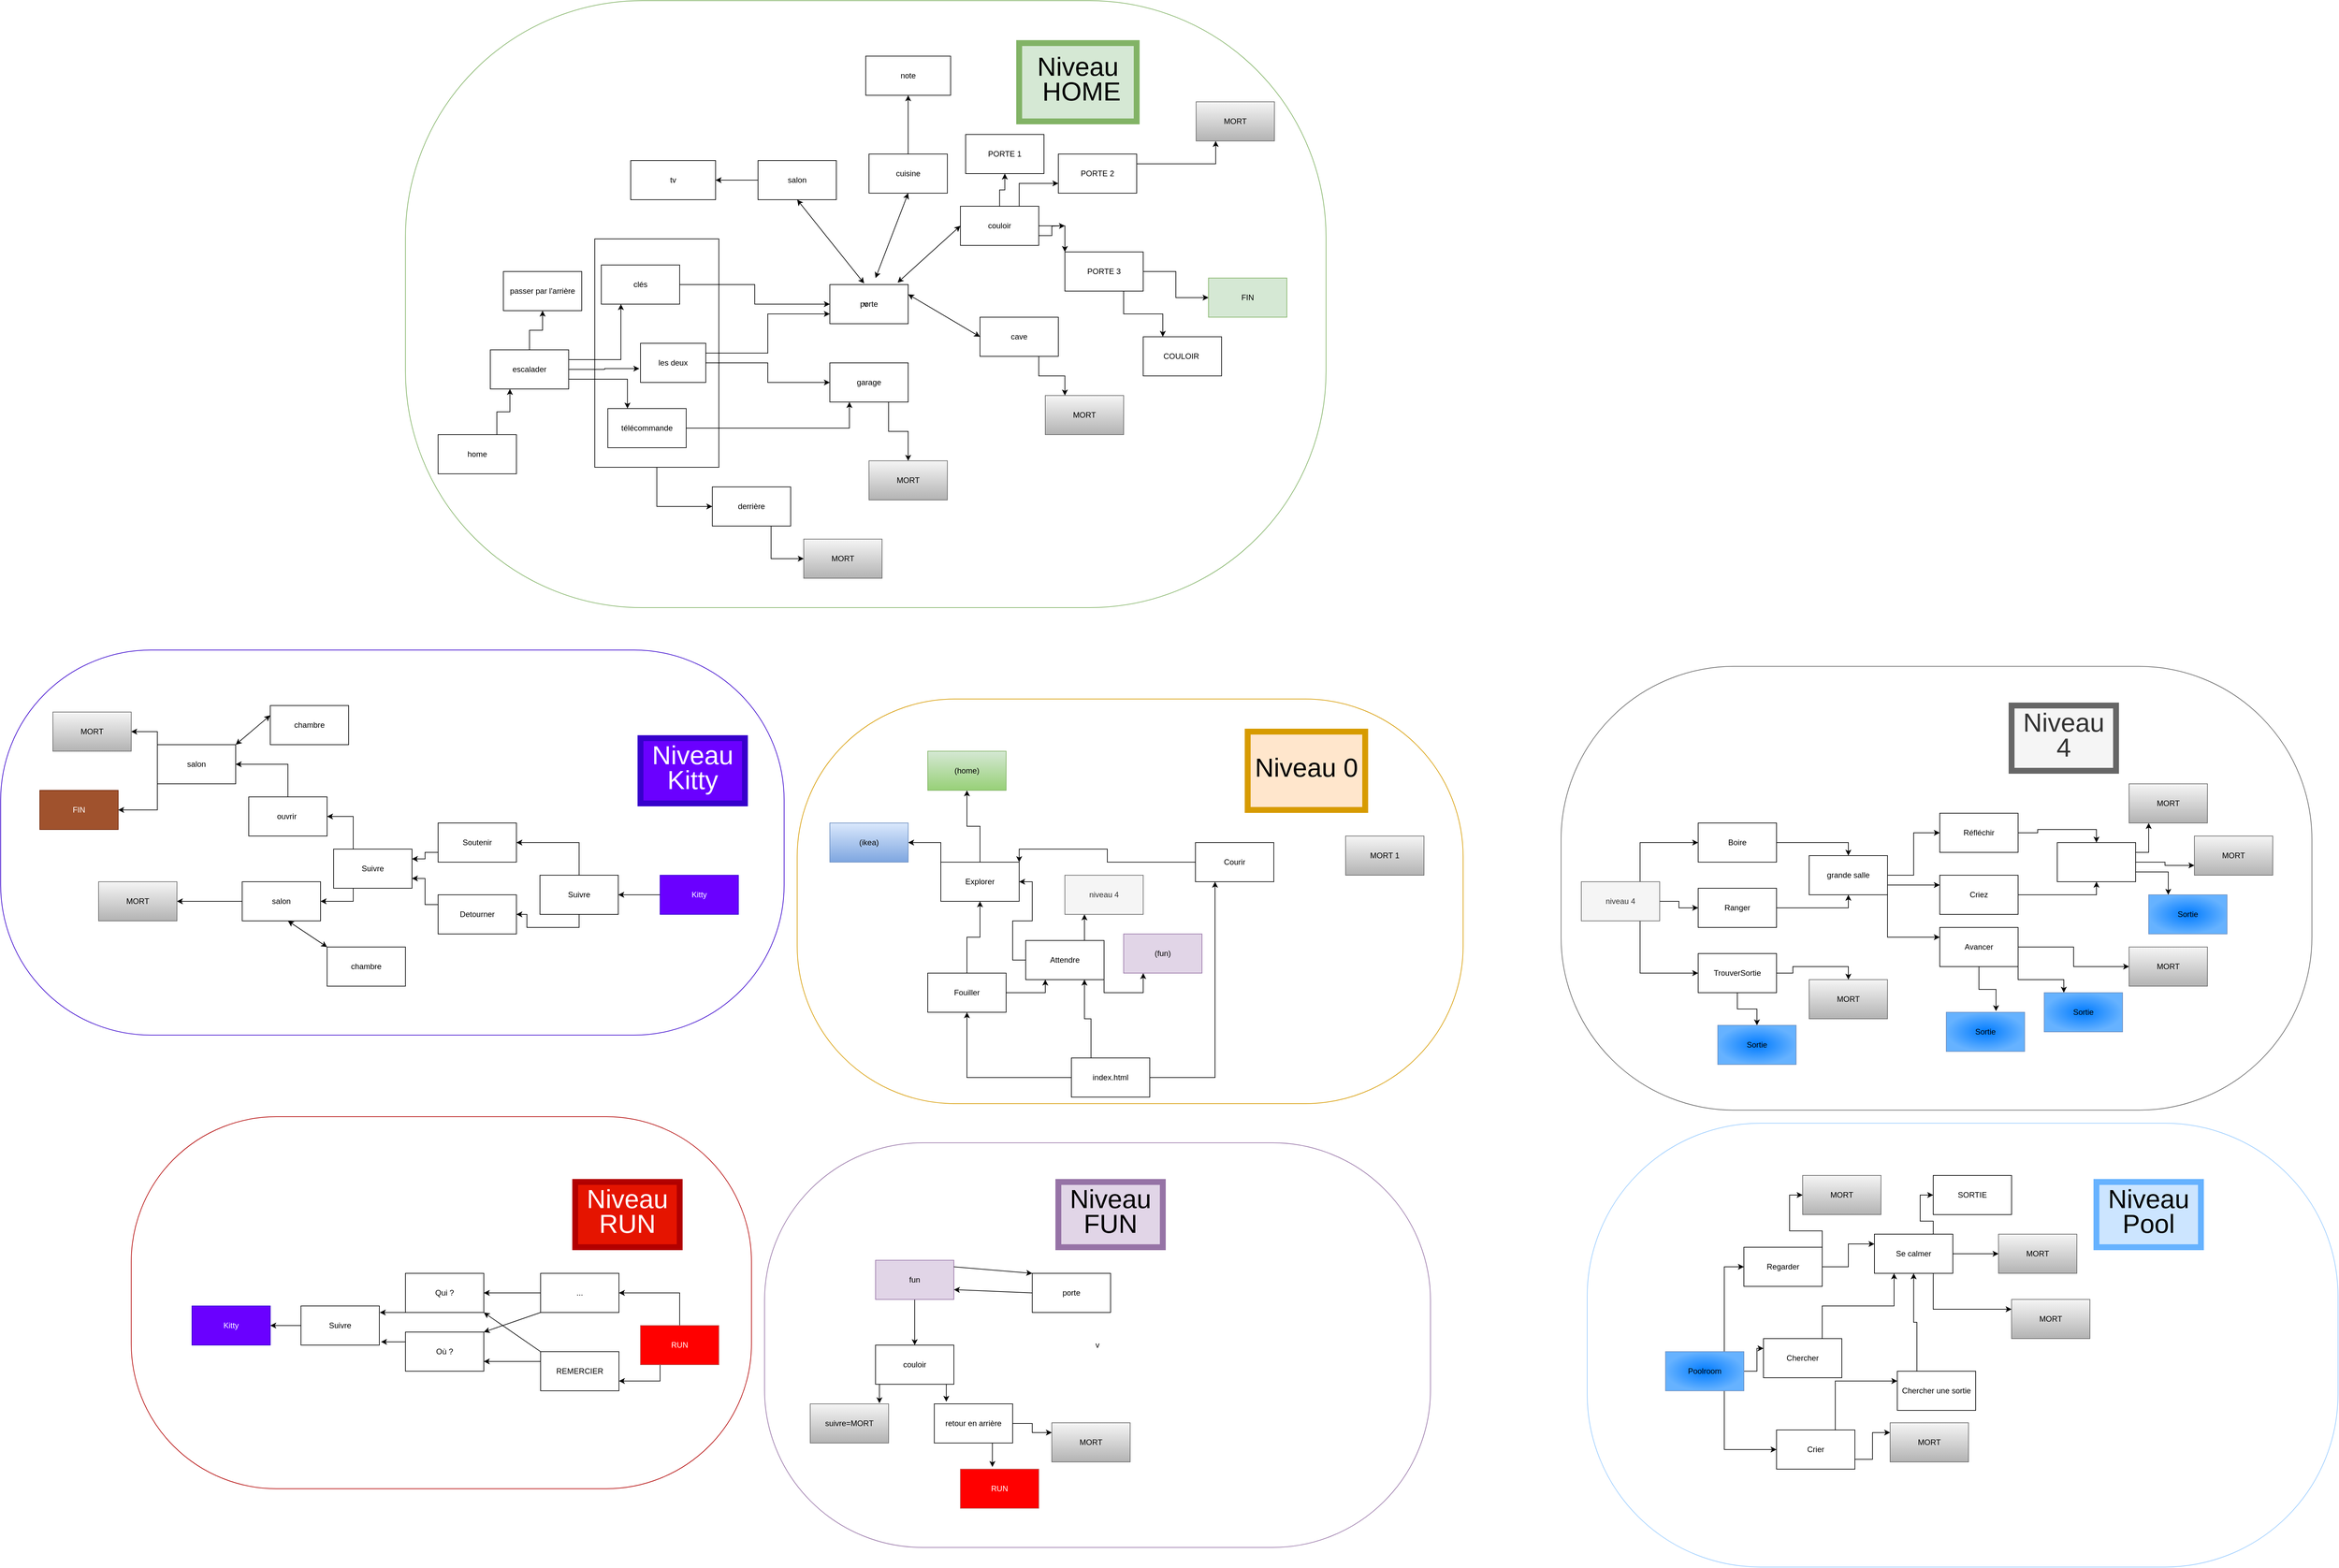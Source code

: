 <mxfile version="24.0.2" type="device">
  <diagram name="Page-1" id="wDsUAt-3eCRUhv08e1yK">
    <mxGraphModel dx="5239" dy="3014" grid="1" gridSize="10" guides="1" tooltips="1" connect="1" arrows="1" fold="1" page="1" pageScale="1" pageWidth="827" pageHeight="1169" math="0" shadow="0">
      <root>
        <mxCell id="0" />
        <mxCell id="1" parent="0" />
        <mxCell id="fhvjaHQJT-w74q8AiSvq-8" style="edgeStyle=orthogonalEdgeStyle;rounded=0;orthogonalLoop=1;jettySize=auto;html=1;exitX=0;exitY=0.5;exitDx=0;exitDy=0;entryX=0.5;entryY=1;entryDx=0;entryDy=0;" parent="1" source="fhvjaHQJT-w74q8AiSvq-1" target="fhvjaHQJT-w74q8AiSvq-2" edge="1">
          <mxGeometry relative="1" as="geometry" />
        </mxCell>
        <mxCell id="fhvjaHQJT-w74q8AiSvq-13" style="edgeStyle=orthogonalEdgeStyle;rounded=0;orthogonalLoop=1;jettySize=auto;html=1;exitX=1;exitY=0.5;exitDx=0;exitDy=0;entryX=0.25;entryY=1;entryDx=0;entryDy=0;" parent="1" source="fhvjaHQJT-w74q8AiSvq-1" target="fhvjaHQJT-w74q8AiSvq-5" edge="1">
          <mxGeometry relative="1" as="geometry" />
        </mxCell>
        <mxCell id="fhvjaHQJT-w74q8AiSvq-21" style="edgeStyle=orthogonalEdgeStyle;rounded=0;orthogonalLoop=1;jettySize=auto;html=1;exitX=0.25;exitY=0;exitDx=0;exitDy=0;entryX=0.75;entryY=1;entryDx=0;entryDy=0;" parent="1" source="fhvjaHQJT-w74q8AiSvq-1" target="fhvjaHQJT-w74q8AiSvq-3" edge="1">
          <mxGeometry relative="1" as="geometry" />
        </mxCell>
        <mxCell id="fhvjaHQJT-w74q8AiSvq-1" value="index.html" style="rounded=0;whiteSpace=wrap;html=1;" parent="1" vertex="1">
          <mxGeometry x="400" y="550" width="120" height="60" as="geometry" />
        </mxCell>
        <mxCell id="fhvjaHQJT-w74q8AiSvq-11" style="edgeStyle=orthogonalEdgeStyle;rounded=0;orthogonalLoop=1;jettySize=auto;html=1;exitX=0.5;exitY=0;exitDx=0;exitDy=0;entryX=0.5;entryY=1;entryDx=0;entryDy=0;" parent="1" source="fhvjaHQJT-w74q8AiSvq-2" target="fhvjaHQJT-w74q8AiSvq-10" edge="1">
          <mxGeometry relative="1" as="geometry" />
        </mxCell>
        <mxCell id="fhvjaHQJT-w74q8AiSvq-19" style="edgeStyle=orthogonalEdgeStyle;rounded=0;orthogonalLoop=1;jettySize=auto;html=1;exitX=1;exitY=0.5;exitDx=0;exitDy=0;entryX=0.25;entryY=1;entryDx=0;entryDy=0;" parent="1" source="fhvjaHQJT-w74q8AiSvq-2" target="fhvjaHQJT-w74q8AiSvq-3" edge="1">
          <mxGeometry relative="1" as="geometry" />
        </mxCell>
        <mxCell id="fhvjaHQJT-w74q8AiSvq-2" value="Fouiller" style="rounded=0;whiteSpace=wrap;html=1;" parent="1" vertex="1">
          <mxGeometry x="180" y="420" width="120" height="60" as="geometry" />
        </mxCell>
        <mxCell id="fhvjaHQJT-w74q8AiSvq-12" style="edgeStyle=orthogonalEdgeStyle;rounded=0;orthogonalLoop=1;jettySize=auto;html=1;exitX=0;exitY=0.5;exitDx=0;exitDy=0;entryX=1;entryY=0.5;entryDx=0;entryDy=0;" parent="1" source="fhvjaHQJT-w74q8AiSvq-3" target="fhvjaHQJT-w74q8AiSvq-10" edge="1">
          <mxGeometry relative="1" as="geometry" />
        </mxCell>
        <mxCell id="fhvjaHQJT-w74q8AiSvq-26" style="edgeStyle=orthogonalEdgeStyle;rounded=0;orthogonalLoop=1;jettySize=auto;html=1;exitX=1;exitY=1;exitDx=0;exitDy=0;entryX=0.25;entryY=1;entryDx=0;entryDy=0;" parent="1" source="fhvjaHQJT-w74q8AiSvq-3" target="fhvjaHQJT-w74q8AiSvq-22" edge="1">
          <mxGeometry relative="1" as="geometry" />
        </mxCell>
        <mxCell id="fhvjaHQJT-w74q8AiSvq-27" style="edgeStyle=orthogonalEdgeStyle;rounded=0;orthogonalLoop=1;jettySize=auto;html=1;exitX=0.75;exitY=0;exitDx=0;exitDy=0;entryX=0.25;entryY=1;entryDx=0;entryDy=0;" parent="1" source="fhvjaHQJT-w74q8AiSvq-3" target="fhvjaHQJT-w74q8AiSvq-14" edge="1">
          <mxGeometry relative="1" as="geometry" />
        </mxCell>
        <mxCell id="fhvjaHQJT-w74q8AiSvq-3" value="Attendre" style="rounded=0;whiteSpace=wrap;html=1;" parent="1" vertex="1">
          <mxGeometry x="330" y="370" width="120" height="60" as="geometry" />
        </mxCell>
        <mxCell id="fhvjaHQJT-w74q8AiSvq-20" style="edgeStyle=orthogonalEdgeStyle;rounded=0;orthogonalLoop=1;jettySize=auto;html=1;exitX=0;exitY=0.5;exitDx=0;exitDy=0;entryX=1;entryY=0;entryDx=0;entryDy=0;" parent="1" source="fhvjaHQJT-w74q8AiSvq-5" target="fhvjaHQJT-w74q8AiSvq-10" edge="1">
          <mxGeometry relative="1" as="geometry" />
        </mxCell>
        <mxCell id="fhvjaHQJT-w74q8AiSvq-5" value="Courir" style="rounded=0;whiteSpace=wrap;html=1;" parent="1" vertex="1">
          <mxGeometry x="590" y="220" width="120" height="60" as="geometry" />
        </mxCell>
        <mxCell id="fhvjaHQJT-w74q8AiSvq-6" value="MORT 1" style="rounded=0;whiteSpace=wrap;html=1;fillColor=#f5f5f5;gradientColor=#b3b3b3;strokeColor=#666666;" parent="1" vertex="1">
          <mxGeometry x="820" y="210" width="120" height="60" as="geometry" />
        </mxCell>
        <mxCell id="fhvjaHQJT-w74q8AiSvq-33" style="edgeStyle=orthogonalEdgeStyle;rounded=0;orthogonalLoop=1;jettySize=auto;html=1;exitX=0;exitY=0;exitDx=0;exitDy=0;entryX=1;entryY=0.5;entryDx=0;entryDy=0;" parent="1" source="fhvjaHQJT-w74q8AiSvq-10" target="fhvjaHQJT-w74q8AiSvq-28" edge="1">
          <mxGeometry relative="1" as="geometry" />
        </mxCell>
        <mxCell id="fhvjaHQJT-w74q8AiSvq-34" style="edgeStyle=orthogonalEdgeStyle;rounded=0;orthogonalLoop=1;jettySize=auto;html=1;exitX=0.5;exitY=0;exitDx=0;exitDy=0;entryX=0.5;entryY=1;entryDx=0;entryDy=0;" parent="1" source="fhvjaHQJT-w74q8AiSvq-10" target="fhvjaHQJT-w74q8AiSvq-29" edge="1">
          <mxGeometry relative="1" as="geometry" />
        </mxCell>
        <mxCell id="fhvjaHQJT-w74q8AiSvq-10" value="Explorer" style="rounded=0;whiteSpace=wrap;html=1;" parent="1" vertex="1">
          <mxGeometry x="200" y="250" width="120" height="60" as="geometry" />
        </mxCell>
        <mxCell id="fhvjaHQJT-w74q8AiSvq-14" value="niveau 4" style="rounded=0;whiteSpace=wrap;html=1;fillColor=#f5f5f5;strokeColor=#666666;fontColor=#333333;" parent="1" vertex="1">
          <mxGeometry x="390" y="270" width="120" height="60" as="geometry" />
        </mxCell>
        <mxCell id="fhvjaHQJT-w74q8AiSvq-22" value="(fun)" style="rounded=0;whiteSpace=wrap;html=1;fillColor=#e1d5e7;strokeColor=#9673a6;" parent="1" vertex="1">
          <mxGeometry x="480" y="360" width="120" height="60" as="geometry" />
        </mxCell>
        <mxCell id="fhvjaHQJT-w74q8AiSvq-28" value="(ikea)" style="rounded=0;whiteSpace=wrap;html=1;fillColor=#dae8fc;gradientColor=#7ea6e0;strokeColor=#6c8ebf;" parent="1" vertex="1">
          <mxGeometry x="30" y="190" width="120" height="60" as="geometry" />
        </mxCell>
        <mxCell id="fhvjaHQJT-w74q8AiSvq-29" value="(home)" style="rounded=0;whiteSpace=wrap;html=1;fillColor=#d5e8d4;gradientColor=#97d077;strokeColor=#82b366;" parent="1" vertex="1">
          <mxGeometry x="180" y="80" width="120" height="60" as="geometry" />
        </mxCell>
        <mxCell id="fhvjaHQJT-w74q8AiSvq-30" value="&lt;p style=&quot;line-height: 130%;&quot;&gt;&lt;font style=&quot;font-size: 40px;&quot;&gt;Niveau 0&lt;/font&gt;&lt;/p&gt;" style="text;html=1;align=center;verticalAlign=middle;whiteSpace=wrap;rounded=0;strokeWidth=9;fillColor=#ffe6cc;strokeColor=#d79b00;" parent="1" vertex="1">
          <mxGeometry x="670" y="50" width="180" height="120" as="geometry" />
        </mxCell>
        <mxCell id="fhvjaHQJT-w74q8AiSvq-55" style="edgeStyle=orthogonalEdgeStyle;rounded=0;orthogonalLoop=1;jettySize=auto;html=1;exitX=0.75;exitY=0;exitDx=0;exitDy=0;entryX=0.25;entryY=1;entryDx=0;entryDy=0;" parent="1" source="fhvjaHQJT-w74q8AiSvq-35" target="fhvjaHQJT-w74q8AiSvq-37" edge="1">
          <mxGeometry relative="1" as="geometry" />
        </mxCell>
        <mxCell id="fhvjaHQJT-w74q8AiSvq-35" value="home" style="rounded=0;whiteSpace=wrap;html=1;" parent="1" vertex="1">
          <mxGeometry x="-570" y="-405" width="120" height="60" as="geometry" />
        </mxCell>
        <mxCell id="fhvjaHQJT-w74q8AiSvq-50" style="edgeStyle=orthogonalEdgeStyle;rounded=0;orthogonalLoop=1;jettySize=auto;html=1;exitX=1;exitY=0.25;exitDx=0;exitDy=0;entryX=0.25;entryY=1;entryDx=0;entryDy=0;" parent="1" source="fhvjaHQJT-w74q8AiSvq-37" target="fhvjaHQJT-w74q8AiSvq-38" edge="1">
          <mxGeometry relative="1" as="geometry" />
        </mxCell>
        <mxCell id="fhvjaHQJT-w74q8AiSvq-52" style="edgeStyle=orthogonalEdgeStyle;rounded=0;orthogonalLoop=1;jettySize=auto;html=1;exitX=1;exitY=0.75;exitDx=0;exitDy=0;entryX=0.25;entryY=0;entryDx=0;entryDy=0;" parent="1" source="fhvjaHQJT-w74q8AiSvq-37" target="fhvjaHQJT-w74q8AiSvq-39" edge="1">
          <mxGeometry relative="1" as="geometry" />
        </mxCell>
        <mxCell id="bBkLZeOjdPEheKSRoMoC-14" style="edgeStyle=orthogonalEdgeStyle;rounded=0;orthogonalLoop=1;jettySize=auto;html=1;exitX=0.5;exitY=0;exitDx=0;exitDy=0;entryX=0.5;entryY=1;entryDx=0;entryDy=0;" parent="1" source="fhvjaHQJT-w74q8AiSvq-37" target="bBkLZeOjdPEheKSRoMoC-13" edge="1">
          <mxGeometry relative="1" as="geometry" />
        </mxCell>
        <mxCell id="fhvjaHQJT-w74q8AiSvq-37" value="escalader" style="rounded=0;whiteSpace=wrap;html=1;" parent="1" vertex="1">
          <mxGeometry x="-490" y="-535" width="120" height="60" as="geometry" />
        </mxCell>
        <mxCell id="fhvjaHQJT-w74q8AiSvq-49" style="edgeStyle=orthogonalEdgeStyle;rounded=0;orthogonalLoop=1;jettySize=auto;html=1;exitX=1;exitY=0.5;exitDx=0;exitDy=0;entryX=0;entryY=0.5;entryDx=0;entryDy=0;" parent="1" source="fhvjaHQJT-w74q8AiSvq-38" target="fhvjaHQJT-w74q8AiSvq-43" edge="1">
          <mxGeometry relative="1" as="geometry" />
        </mxCell>
        <mxCell id="fhvjaHQJT-w74q8AiSvq-38" value="clés" style="rounded=0;whiteSpace=wrap;html=1;" parent="1" vertex="1">
          <mxGeometry x="-320" y="-665" width="120" height="60" as="geometry" />
        </mxCell>
        <mxCell id="fhvjaHQJT-w74q8AiSvq-46" style="edgeStyle=orthogonalEdgeStyle;rounded=0;orthogonalLoop=1;jettySize=auto;html=1;exitX=1;exitY=0.5;exitDx=0;exitDy=0;entryX=0.25;entryY=1;entryDx=0;entryDy=0;" parent="1" source="fhvjaHQJT-w74q8AiSvq-39" target="fhvjaHQJT-w74q8AiSvq-44" edge="1">
          <mxGeometry relative="1" as="geometry" />
        </mxCell>
        <mxCell id="fhvjaHQJT-w74q8AiSvq-39" value="télécommande" style="rounded=0;whiteSpace=wrap;html=1;" parent="1" vertex="1">
          <mxGeometry x="-310" y="-445" width="120" height="60" as="geometry" />
        </mxCell>
        <mxCell id="fhvjaHQJT-w74q8AiSvq-47" style="edgeStyle=orthogonalEdgeStyle;rounded=0;orthogonalLoop=1;jettySize=auto;html=1;exitX=1;exitY=0.5;exitDx=0;exitDy=0;entryX=0;entryY=0.5;entryDx=0;entryDy=0;" parent="1" source="fhvjaHQJT-w74q8AiSvq-42" target="fhvjaHQJT-w74q8AiSvq-44" edge="1">
          <mxGeometry relative="1" as="geometry" />
        </mxCell>
        <mxCell id="fhvjaHQJT-w74q8AiSvq-48" style="edgeStyle=orthogonalEdgeStyle;rounded=0;orthogonalLoop=1;jettySize=auto;html=1;exitX=1;exitY=0.25;exitDx=0;exitDy=0;entryX=0;entryY=0.75;entryDx=0;entryDy=0;" parent="1" source="fhvjaHQJT-w74q8AiSvq-42" target="fhvjaHQJT-w74q8AiSvq-43" edge="1">
          <mxGeometry relative="1" as="geometry" />
        </mxCell>
        <mxCell id="fhvjaHQJT-w74q8AiSvq-42" value="les deux" style="rounded=0;whiteSpace=wrap;html=1;" parent="1" vertex="1">
          <mxGeometry x="-260" y="-545" width="100" height="60" as="geometry" />
        </mxCell>
        <mxCell id="fhvjaHQJT-w74q8AiSvq-43" value="porte" style="rounded=0;whiteSpace=wrap;html=1;" parent="1" vertex="1">
          <mxGeometry x="30" y="-635" width="120" height="60" as="geometry" />
        </mxCell>
        <mxCell id="fhvjaHQJT-w74q8AiSvq-54" style="edgeStyle=orthogonalEdgeStyle;rounded=0;orthogonalLoop=1;jettySize=auto;html=1;exitX=0.75;exitY=1;exitDx=0;exitDy=0;entryX=0.5;entryY=0;entryDx=0;entryDy=0;" parent="1" source="fhvjaHQJT-w74q8AiSvq-44" target="fhvjaHQJT-w74q8AiSvq-53" edge="1">
          <mxGeometry relative="1" as="geometry" />
        </mxCell>
        <mxCell id="fhvjaHQJT-w74q8AiSvq-44" value="garage" style="rounded=0;whiteSpace=wrap;html=1;" parent="1" vertex="1">
          <mxGeometry x="30" y="-515" width="120" height="60" as="geometry" />
        </mxCell>
        <mxCell id="fhvjaHQJT-w74q8AiSvq-51" style="edgeStyle=orthogonalEdgeStyle;rounded=0;orthogonalLoop=1;jettySize=auto;html=1;exitX=1;exitY=0.5;exitDx=0;exitDy=0;entryX=-0.018;entryY=0.646;entryDx=0;entryDy=0;entryPerimeter=0;" parent="1" source="fhvjaHQJT-w74q8AiSvq-37" target="fhvjaHQJT-w74q8AiSvq-42" edge="1">
          <mxGeometry relative="1" as="geometry" />
        </mxCell>
        <mxCell id="fhvjaHQJT-w74q8AiSvq-53" value="MORT" style="rounded=0;whiteSpace=wrap;html=1;fillColor=#f5f5f5;gradientColor=#b3b3b3;strokeColor=#666666;" parent="1" vertex="1">
          <mxGeometry x="90" y="-365" width="120" height="60" as="geometry" />
        </mxCell>
        <mxCell id="fhvjaHQJT-w74q8AiSvq-56" value="salon" style="rounded=0;whiteSpace=wrap;html=1;" parent="1" vertex="1">
          <mxGeometry x="-80" y="-825" width="120" height="60" as="geometry" />
        </mxCell>
        <mxCell id="fhvjaHQJT-w74q8AiSvq-57" value="cuisine" style="rounded=0;whiteSpace=wrap;html=1;" parent="1" vertex="1">
          <mxGeometry x="90" y="-835" width="120" height="60" as="geometry" />
        </mxCell>
        <mxCell id="bBkLZeOjdPEheKSRoMoC-6" style="edgeStyle=orthogonalEdgeStyle;rounded=0;orthogonalLoop=1;jettySize=auto;html=1;exitX=1;exitY=0.5;exitDx=0;exitDy=0;entryX=0;entryY=0;entryDx=0;entryDy=0;" parent="1" source="fhvjaHQJT-w74q8AiSvq-58" target="Ztw9svr5zgqMoqMs8lfJ-15" edge="1">
          <mxGeometry relative="1" as="geometry" />
        </mxCell>
        <mxCell id="bBkLZeOjdPEheKSRoMoC-8" style="edgeStyle=orthogonalEdgeStyle;rounded=0;orthogonalLoop=1;jettySize=auto;html=1;exitX=0.5;exitY=0;exitDx=0;exitDy=0;entryX=0.5;entryY=1;entryDx=0;entryDy=0;" parent="1" source="fhvjaHQJT-w74q8AiSvq-58" target="Ztw9svr5zgqMoqMs8lfJ-12" edge="1">
          <mxGeometry relative="1" as="geometry" />
        </mxCell>
        <mxCell id="bBkLZeOjdPEheKSRoMoC-9" style="edgeStyle=orthogonalEdgeStyle;rounded=0;orthogonalLoop=1;jettySize=auto;html=1;exitX=0.75;exitY=0;exitDx=0;exitDy=0;entryX=0;entryY=0.75;entryDx=0;entryDy=0;" parent="1" source="fhvjaHQJT-w74q8AiSvq-58" target="Ztw9svr5zgqMoqMs8lfJ-13" edge="1">
          <mxGeometry relative="1" as="geometry" />
        </mxCell>
        <mxCell id="bBkLZeOjdPEheKSRoMoC-11" style="edgeStyle=orthogonalEdgeStyle;rounded=0;orthogonalLoop=1;jettySize=auto;html=1;exitX=1;exitY=0.75;exitDx=0;exitDy=0;" parent="1" source="fhvjaHQJT-w74q8AiSvq-58" edge="1">
          <mxGeometry relative="1" as="geometry">
            <mxPoint x="390" y="-725" as="targetPoint" />
          </mxGeometry>
        </mxCell>
        <mxCell id="fhvjaHQJT-w74q8AiSvq-58" value="couloir" style="rounded=0;whiteSpace=wrap;html=1;" parent="1" vertex="1">
          <mxGeometry x="230" y="-755" width="120" height="60" as="geometry" />
        </mxCell>
        <mxCell id="Ztw9svr5zgqMoqMs8lfJ-11" style="edgeStyle=orthogonalEdgeStyle;rounded=0;orthogonalLoop=1;jettySize=auto;html=1;exitX=0.75;exitY=1;exitDx=0;exitDy=0;entryX=0.25;entryY=0;entryDx=0;entryDy=0;" parent="1" source="fhvjaHQJT-w74q8AiSvq-59" target="Ztw9svr5zgqMoqMs8lfJ-10" edge="1">
          <mxGeometry relative="1" as="geometry" />
        </mxCell>
        <mxCell id="fhvjaHQJT-w74q8AiSvq-59" value="cave" style="rounded=0;whiteSpace=wrap;html=1;" parent="1" vertex="1">
          <mxGeometry x="260" y="-585" width="120" height="60" as="geometry" />
        </mxCell>
        <mxCell id="fhvjaHQJT-w74q8AiSvq-61" value="" style="endArrow=classic;startArrow=classic;html=1;rounded=0;exitX=0.438;exitY=-0.029;exitDx=0;exitDy=0;exitPerimeter=0;entryX=0.5;entryY=1;entryDx=0;entryDy=0;" parent="1" source="fhvjaHQJT-w74q8AiSvq-43" target="fhvjaHQJT-w74q8AiSvq-56" edge="1">
          <mxGeometry width="50" height="50" relative="1" as="geometry">
            <mxPoint x="30" y="-675" as="sourcePoint" />
            <mxPoint x="80" y="-725" as="targetPoint" />
          </mxGeometry>
        </mxCell>
        <mxCell id="fhvjaHQJT-w74q8AiSvq-62" value="" style="endArrow=classic;startArrow=classic;html=1;rounded=0;entryX=0.5;entryY=1;entryDx=0;entryDy=0;" parent="1" target="fhvjaHQJT-w74q8AiSvq-57" edge="1">
          <mxGeometry width="50" height="50" relative="1" as="geometry">
            <mxPoint x="100" y="-645" as="sourcePoint" />
            <mxPoint x="-10" y="-755" as="targetPoint" />
          </mxGeometry>
        </mxCell>
        <mxCell id="fhvjaHQJT-w74q8AiSvq-63" value="" style="endArrow=classic;startArrow=classic;html=1;rounded=0;exitX=0.865;exitY=-0.05;exitDx=0;exitDy=0;exitPerimeter=0;entryX=0;entryY=0.5;entryDx=0;entryDy=0;" parent="1" source="fhvjaHQJT-w74q8AiSvq-43" target="fhvjaHQJT-w74q8AiSvq-58" edge="1">
          <mxGeometry width="50" height="50" relative="1" as="geometry">
            <mxPoint x="83" y="-637" as="sourcePoint" />
            <mxPoint x="-20" y="-765" as="targetPoint" />
          </mxGeometry>
        </mxCell>
        <mxCell id="fhvjaHQJT-w74q8AiSvq-64" value="" style="endArrow=classic;startArrow=classic;html=1;rounded=0;exitX=1;exitY=0.25;exitDx=0;exitDy=0;entryX=0;entryY=0.5;entryDx=0;entryDy=0;" parent="1" source="fhvjaHQJT-w74q8AiSvq-43" target="fhvjaHQJT-w74q8AiSvq-59" edge="1">
          <mxGeometry width="50" height="50" relative="1" as="geometry">
            <mxPoint x="93" y="-627" as="sourcePoint" />
            <mxPoint x="-10" y="-755" as="targetPoint" />
          </mxGeometry>
        </mxCell>
        <mxCell id="RA26-XPETVJTPHzEuF9s-6" style="edgeStyle=orthogonalEdgeStyle;rounded=0;orthogonalLoop=1;jettySize=auto;html=1;exitX=0.5;exitY=1;exitDx=0;exitDy=0;entryX=0.5;entryY=0;entryDx=0;entryDy=0;" parent="1" source="RA26-XPETVJTPHzEuF9s-1" target="RA26-XPETVJTPHzEuF9s-5" edge="1">
          <mxGeometry relative="1" as="geometry" />
        </mxCell>
        <mxCell id="RA26-XPETVJTPHzEuF9s-1" value="fun" style="rounded=0;whiteSpace=wrap;html=1;fillColor=#e1d5e7;strokeColor=#9673a6;" parent="1" vertex="1">
          <mxGeometry x="100" y="860" width="120" height="60" as="geometry" />
        </mxCell>
        <mxCell id="RA26-XPETVJTPHzEuF9s-2" value="porte" style="rounded=0;whiteSpace=wrap;html=1;" parent="1" vertex="1">
          <mxGeometry x="340" y="880" width="120" height="60" as="geometry" />
        </mxCell>
        <mxCell id="RA26-XPETVJTPHzEuF9s-3" value="" style="endArrow=classic;html=1;rounded=0;entryX=0;entryY=0;entryDx=0;entryDy=0;" parent="1" target="RA26-XPETVJTPHzEuF9s-2" edge="1">
          <mxGeometry width="50" height="50" relative="1" as="geometry">
            <mxPoint x="220" y="870" as="sourcePoint" />
            <mxPoint x="270" y="820" as="targetPoint" />
          </mxGeometry>
        </mxCell>
        <mxCell id="RA26-XPETVJTPHzEuF9s-4" value="" style="endArrow=classic;html=1;rounded=0;exitX=0;exitY=0.5;exitDx=0;exitDy=0;entryX=1;entryY=0.75;entryDx=0;entryDy=0;" parent="1" source="RA26-XPETVJTPHzEuF9s-2" target="RA26-XPETVJTPHzEuF9s-1" edge="1">
          <mxGeometry width="50" height="50" relative="1" as="geometry">
            <mxPoint x="230" y="880" as="sourcePoint" />
            <mxPoint x="240" y="920" as="targetPoint" />
          </mxGeometry>
        </mxCell>
        <mxCell id="RA26-XPETVJTPHzEuF9s-5" value="couloir" style="rounded=0;whiteSpace=wrap;html=1;" parent="1" vertex="1">
          <mxGeometry x="100" y="990" width="120" height="60" as="geometry" />
        </mxCell>
        <mxCell id="RA26-XPETVJTPHzEuF9s-7" value="suivre=MORT" style="rounded=0;whiteSpace=wrap;html=1;fillColor=#f5f5f5;strokeColor=#666666;gradientColor=#b3b3b3;" parent="1" vertex="1">
          <mxGeometry y="1080" width="120" height="60" as="geometry" />
        </mxCell>
        <mxCell id="RA26-XPETVJTPHzEuF9s-14" style="edgeStyle=orthogonalEdgeStyle;rounded=0;orthogonalLoop=1;jettySize=auto;html=1;exitX=1;exitY=0.5;exitDx=0;exitDy=0;entryX=0;entryY=0.25;entryDx=0;entryDy=0;" parent="1" source="RA26-XPETVJTPHzEuF9s-8" target="RA26-XPETVJTPHzEuF9s-12" edge="1">
          <mxGeometry relative="1" as="geometry" />
        </mxCell>
        <mxCell id="RA26-XPETVJTPHzEuF9s-8" value="retour en arrière" style="rounded=0;whiteSpace=wrap;html=1;" parent="1" vertex="1">
          <mxGeometry x="190" y="1080" width="120" height="60" as="geometry" />
        </mxCell>
        <mxCell id="RA26-XPETVJTPHzEuF9s-9" style="edgeStyle=orthogonalEdgeStyle;rounded=0;orthogonalLoop=1;jettySize=auto;html=1;exitX=0.25;exitY=1;exitDx=0;exitDy=0;entryX=0.883;entryY=-0.016;entryDx=0;entryDy=0;entryPerimeter=0;" parent="1" source="RA26-XPETVJTPHzEuF9s-5" target="RA26-XPETVJTPHzEuF9s-7" edge="1">
          <mxGeometry relative="1" as="geometry" />
        </mxCell>
        <mxCell id="RA26-XPETVJTPHzEuF9s-10" style="edgeStyle=orthogonalEdgeStyle;rounded=0;orthogonalLoop=1;jettySize=auto;html=1;exitX=0.75;exitY=1;exitDx=0;exitDy=0;entryX=0.153;entryY=-0.055;entryDx=0;entryDy=0;entryPerimeter=0;" parent="1" source="RA26-XPETVJTPHzEuF9s-5" target="RA26-XPETVJTPHzEuF9s-8" edge="1">
          <mxGeometry relative="1" as="geometry" />
        </mxCell>
        <mxCell id="RA26-XPETVJTPHzEuF9s-11" value="RUN" style="rounded=0;whiteSpace=wrap;html=1;fillColor=#ff0000;strokeColor=#B85450;fontColor=#FFFFFF;" parent="1" vertex="1">
          <mxGeometry x="230" y="1180" width="120" height="60" as="geometry" />
        </mxCell>
        <mxCell id="RA26-XPETVJTPHzEuF9s-12" value="MORT" style="rounded=0;whiteSpace=wrap;html=1;fillColor=#f5f5f5;strokeColor=#666666;gradientColor=#b3b3b3;" parent="1" vertex="1">
          <mxGeometry x="370" y="1109" width="120" height="60" as="geometry" />
        </mxCell>
        <mxCell id="RA26-XPETVJTPHzEuF9s-13" style="edgeStyle=orthogonalEdgeStyle;rounded=0;orthogonalLoop=1;jettySize=auto;html=1;exitX=0.75;exitY=1;exitDx=0;exitDy=0;entryX=0.408;entryY=-0.055;entryDx=0;entryDy=0;entryPerimeter=0;" parent="1" source="RA26-XPETVJTPHzEuF9s-8" target="RA26-XPETVJTPHzEuF9s-11" edge="1">
          <mxGeometry relative="1" as="geometry" />
        </mxCell>
        <mxCell id="fhvjaHQJT-w74q8AiSvq-32" value="v" style="rounded=1;whiteSpace=wrap;html=1;arcSize=39;fillColor=none;strokeColor=#9673a6;" parent="1" vertex="1">
          <mxGeometry x="-70" y="680" width="1020" height="620" as="geometry" />
        </mxCell>
        <mxCell id="RA26-XPETVJTPHzEuF9s-16" value="&lt;p style=&quot;line-height: 130%;&quot;&gt;&lt;font style=&quot;font-size: 40px;&quot;&gt;Niveau&lt;/font&gt;&lt;/p&gt;&lt;p style=&quot;line-height: 130%;&quot;&gt;&lt;span style=&quot;font-size: 40px; background-color: initial;&quot;&gt;FUN&lt;/span&gt;&lt;/p&gt;" style="text;html=1;align=center;verticalAlign=middle;whiteSpace=wrap;rounded=0;strokeWidth=9;fillColor=#e1d5e7;strokeColor=#9673a6;" parent="1" vertex="1">
          <mxGeometry x="380" y="740" width="160" height="100" as="geometry" />
        </mxCell>
        <mxCell id="RA26-XPETVJTPHzEuF9s-17" value="" style="rounded=1;whiteSpace=wrap;html=1;arcSize=39;fillColor=none;strokeColor=#d79b00;" parent="1" vertex="1">
          <mxGeometry x="-20" width="1020" height="620" as="geometry" />
        </mxCell>
        <mxCell id="RA26-XPETVJTPHzEuF9s-23" style="edgeStyle=orthogonalEdgeStyle;rounded=0;orthogonalLoop=1;jettySize=auto;html=1;exitX=0.5;exitY=0;exitDx=0;exitDy=0;entryX=1;entryY=0.5;entryDx=0;entryDy=0;" parent="1" source="RA26-XPETVJTPHzEuF9s-18" target="RA26-XPETVJTPHzEuF9s-19" edge="1">
          <mxGeometry relative="1" as="geometry" />
        </mxCell>
        <mxCell id="4McibsJFAP93kBh7oGsh-7" style="edgeStyle=orthogonalEdgeStyle;rounded=0;orthogonalLoop=1;jettySize=auto;html=1;exitX=0.25;exitY=1;exitDx=0;exitDy=0;entryX=1;entryY=0.75;entryDx=0;entryDy=0;" parent="1" source="RA26-XPETVJTPHzEuF9s-18" target="RA26-XPETVJTPHzEuF9s-20" edge="1">
          <mxGeometry relative="1" as="geometry" />
        </mxCell>
        <mxCell id="RA26-XPETVJTPHzEuF9s-18" value="RUN" style="rounded=0;whiteSpace=wrap;html=1;fillColor=#ff0000;strokeColor=#B85450;fontColor=#FFFFFF;" parent="1" vertex="1">
          <mxGeometry x="-260" y="960" width="120" height="60" as="geometry" />
        </mxCell>
        <mxCell id="RA26-XPETVJTPHzEuF9s-28" style="edgeStyle=orthogonalEdgeStyle;rounded=0;orthogonalLoop=1;jettySize=auto;html=1;exitX=0;exitY=0.5;exitDx=0;exitDy=0;entryX=1;entryY=0.5;entryDx=0;entryDy=0;" parent="1" source="RA26-XPETVJTPHzEuF9s-19" target="RA26-XPETVJTPHzEuF9s-21" edge="1">
          <mxGeometry relative="1" as="geometry" />
        </mxCell>
        <mxCell id="RA26-XPETVJTPHzEuF9s-19" value="..." style="rounded=0;whiteSpace=wrap;html=1;" parent="1" vertex="1">
          <mxGeometry x="-413" y="880" width="120" height="60" as="geometry" />
        </mxCell>
        <mxCell id="RA26-XPETVJTPHzEuF9s-25" style="edgeStyle=orthogonalEdgeStyle;rounded=0;orthogonalLoop=1;jettySize=auto;html=1;exitX=0;exitY=0.25;exitDx=0;exitDy=0;entryX=1;entryY=0.75;entryDx=0;entryDy=0;" parent="1" source="RA26-XPETVJTPHzEuF9s-20" target="RA26-XPETVJTPHzEuF9s-22" edge="1">
          <mxGeometry relative="1" as="geometry" />
        </mxCell>
        <mxCell id="RA26-XPETVJTPHzEuF9s-20" value="REMERCIER" style="rounded=0;whiteSpace=wrap;html=1;" parent="1" vertex="1">
          <mxGeometry x="-413" y="1000" width="120" height="60" as="geometry" />
        </mxCell>
        <mxCell id="RA26-XPETVJTPHzEuF9s-21" value="Qui ?" style="rounded=0;whiteSpace=wrap;html=1;" parent="1" vertex="1">
          <mxGeometry x="-620" y="880" width="120" height="60" as="geometry" />
        </mxCell>
        <mxCell id="RA26-XPETVJTPHzEuF9s-22" value="Où ?" style="rounded=0;whiteSpace=wrap;html=1;" parent="1" vertex="1">
          <mxGeometry x="-620" y="970" width="120" height="60" as="geometry" />
        </mxCell>
        <mxCell id="RA26-XPETVJTPHzEuF9s-26" value="" style="endArrow=classic;html=1;rounded=0;exitX=0;exitY=0;exitDx=0;exitDy=0;entryX=1;entryY=1;entryDx=0;entryDy=0;" parent="1" source="RA26-XPETVJTPHzEuF9s-20" target="RA26-XPETVJTPHzEuF9s-21" edge="1">
          <mxGeometry width="50" height="50" relative="1" as="geometry">
            <mxPoint x="-420" y="1000" as="sourcePoint" />
            <mxPoint x="-370" y="950" as="targetPoint" />
          </mxGeometry>
        </mxCell>
        <mxCell id="RA26-XPETVJTPHzEuF9s-27" value="" style="endArrow=classic;html=1;rounded=0;exitX=0;exitY=1;exitDx=0;exitDy=0;entryX=1;entryY=0;entryDx=0;entryDy=0;" parent="1" source="RA26-XPETVJTPHzEuF9s-19" target="RA26-XPETVJTPHzEuF9s-22" edge="1">
          <mxGeometry width="50" height="50" relative="1" as="geometry">
            <mxPoint x="-403" y="1010" as="sourcePoint" />
            <mxPoint x="-490" y="950" as="targetPoint" />
          </mxGeometry>
        </mxCell>
        <mxCell id="RA26-XPETVJTPHzEuF9s-31" style="edgeStyle=orthogonalEdgeStyle;rounded=0;orthogonalLoop=1;jettySize=auto;html=1;exitX=0;exitY=0.5;exitDx=0;exitDy=0;entryX=1;entryY=0.5;entryDx=0;entryDy=0;" parent="1" source="RA26-XPETVJTPHzEuF9s-29" target="RA26-XPETVJTPHzEuF9s-30" edge="1">
          <mxGeometry relative="1" as="geometry" />
        </mxCell>
        <mxCell id="RA26-XPETVJTPHzEuF9s-29" value="Suivre" style="rounded=0;whiteSpace=wrap;html=1;" parent="1" vertex="1">
          <mxGeometry x="-780" y="930" width="120" height="60" as="geometry" />
        </mxCell>
        <mxCell id="RA26-XPETVJTPHzEuF9s-30" value="Kitty" style="rounded=0;whiteSpace=wrap;html=1;fillColor=#6a00ff;strokeColor=#3700CC;fontColor=#ffffff;" parent="1" vertex="1">
          <mxGeometry x="-947" y="930" width="120" height="60" as="geometry" />
        </mxCell>
        <mxCell id="RA26-XPETVJTPHzEuF9s-32" style="edgeStyle=orthogonalEdgeStyle;rounded=0;orthogonalLoop=1;jettySize=auto;html=1;exitX=0;exitY=1;exitDx=0;exitDy=0;entryX=1.006;entryY=0.156;entryDx=0;entryDy=0;entryPerimeter=0;" parent="1" source="RA26-XPETVJTPHzEuF9s-21" target="RA26-XPETVJTPHzEuF9s-29" edge="1">
          <mxGeometry relative="1" as="geometry" />
        </mxCell>
        <mxCell id="RA26-XPETVJTPHzEuF9s-35" style="edgeStyle=orthogonalEdgeStyle;rounded=0;orthogonalLoop=1;jettySize=auto;html=1;exitX=0;exitY=0.25;exitDx=0;exitDy=0;entryX=1.022;entryY=0.911;entryDx=0;entryDy=0;entryPerimeter=0;" parent="1" source="RA26-XPETVJTPHzEuF9s-22" target="RA26-XPETVJTPHzEuF9s-29" edge="1">
          <mxGeometry relative="1" as="geometry" />
        </mxCell>
        <mxCell id="RA26-XPETVJTPHzEuF9s-37" value="&lt;p style=&quot;line-height: 130%;&quot;&gt;&lt;font style=&quot;font-size: 40px;&quot;&gt;Niveau&lt;/font&gt;&lt;/p&gt;&lt;p style=&quot;line-height: 130%;&quot;&gt;&lt;span style=&quot;font-size: 40px; background-color: initial;&quot;&gt;RUN&lt;/span&gt;&lt;/p&gt;" style="text;html=1;align=center;verticalAlign=middle;whiteSpace=wrap;rounded=0;strokeWidth=9;fillColor=#e51400;strokeColor=#B20000;fontColor=#ffffff;" parent="1" vertex="1">
          <mxGeometry x="-360" y="740" width="160" height="100" as="geometry" />
        </mxCell>
        <mxCell id="Ztw9svr5zgqMoqMs8lfJ-1" value="tv" style="rounded=0;whiteSpace=wrap;html=1;" parent="1" vertex="1">
          <mxGeometry x="-275" y="-825" width="130" height="60" as="geometry" />
        </mxCell>
        <mxCell id="Ztw9svr5zgqMoqMs8lfJ-2" value="note" style="rounded=0;whiteSpace=wrap;html=1;" parent="1" vertex="1">
          <mxGeometry x="85" y="-985" width="130" height="60" as="geometry" />
        </mxCell>
        <mxCell id="Ztw9svr5zgqMoqMs8lfJ-3" value="" style="endArrow=classic;html=1;rounded=0;entryX=1;entryY=0.5;entryDx=0;entryDy=0;" parent="1" target="Ztw9svr5zgqMoqMs8lfJ-1" edge="1">
          <mxGeometry width="50" height="50" relative="1" as="geometry">
            <mxPoint x="-80" y="-795" as="sourcePoint" />
            <mxPoint x="-30" y="-845" as="targetPoint" />
          </mxGeometry>
        </mxCell>
        <mxCell id="Ztw9svr5zgqMoqMs8lfJ-4" value="" style="endArrow=classic;html=1;rounded=0;entryX=0.5;entryY=1;entryDx=0;entryDy=0;exitX=0.5;exitY=0;exitDx=0;exitDy=0;" parent="1" source="fhvjaHQJT-w74q8AiSvq-57" target="Ztw9svr5zgqMoqMs8lfJ-2" edge="1">
          <mxGeometry width="50" height="50" relative="1" as="geometry">
            <mxPoint x="-70" y="-785" as="sourcePoint" />
            <mxPoint x="-135" y="-785" as="targetPoint" />
          </mxGeometry>
        </mxCell>
        <mxCell id="bBkLZeOjdPEheKSRoMoC-16" style="edgeStyle=orthogonalEdgeStyle;rounded=0;orthogonalLoop=1;jettySize=auto;html=1;exitX=0.75;exitY=1;exitDx=0;exitDy=0;entryX=0;entryY=0.5;entryDx=0;entryDy=0;" parent="1" source="Ztw9svr5zgqMoqMs8lfJ-8" target="bBkLZeOjdPEheKSRoMoC-15" edge="1">
          <mxGeometry relative="1" as="geometry" />
        </mxCell>
        <mxCell id="Ztw9svr5zgqMoqMs8lfJ-8" value="derrière" style="rounded=0;whiteSpace=wrap;html=1;" parent="1" vertex="1">
          <mxGeometry x="-150" y="-325" width="120" height="60" as="geometry" />
        </mxCell>
        <mxCell id="Ztw9svr5zgqMoqMs8lfJ-10" value="MORT" style="rounded=0;whiteSpace=wrap;html=1;fillColor=#f5f5f5;gradientColor=#b3b3b3;strokeColor=#666666;" parent="1" vertex="1">
          <mxGeometry x="360" y="-465" width="120" height="60" as="geometry" />
        </mxCell>
        <mxCell id="Ztw9svr5zgqMoqMs8lfJ-12" value="PORTE 1" style="rounded=0;whiteSpace=wrap;html=1;" parent="1" vertex="1">
          <mxGeometry x="238" y="-865" width="120" height="60" as="geometry" />
        </mxCell>
        <mxCell id="yQcIfbLEoPTBtrcF5kxT-3" style="edgeStyle=orthogonalEdgeStyle;rounded=0;orthogonalLoop=1;jettySize=auto;html=1;exitX=1;exitY=0.25;exitDx=0;exitDy=0;entryX=0.25;entryY=1;entryDx=0;entryDy=0;" parent="1" source="Ztw9svr5zgqMoqMs8lfJ-13" target="yQcIfbLEoPTBtrcF5kxT-2" edge="1">
          <mxGeometry relative="1" as="geometry" />
        </mxCell>
        <mxCell id="Ztw9svr5zgqMoqMs8lfJ-13" value="PORTE 2" style="rounded=0;whiteSpace=wrap;html=1;" parent="1" vertex="1">
          <mxGeometry x="380" y="-835" width="120" height="60" as="geometry" />
        </mxCell>
        <mxCell id="bBkLZeOjdPEheKSRoMoC-4" style="edgeStyle=orthogonalEdgeStyle;rounded=0;orthogonalLoop=1;jettySize=auto;html=1;exitX=0.75;exitY=1;exitDx=0;exitDy=0;entryX=0.25;entryY=0;entryDx=0;entryDy=0;" parent="1" source="Ztw9svr5zgqMoqMs8lfJ-15" target="bBkLZeOjdPEheKSRoMoC-2" edge="1">
          <mxGeometry relative="1" as="geometry" />
        </mxCell>
        <mxCell id="bBkLZeOjdPEheKSRoMoC-5" style="edgeStyle=orthogonalEdgeStyle;rounded=0;orthogonalLoop=1;jettySize=auto;html=1;exitX=1;exitY=0.5;exitDx=0;exitDy=0;entryX=0;entryY=0.5;entryDx=0;entryDy=0;" parent="1" source="Ztw9svr5zgqMoqMs8lfJ-15" target="bBkLZeOjdPEheKSRoMoC-3" edge="1">
          <mxGeometry relative="1" as="geometry" />
        </mxCell>
        <mxCell id="Ztw9svr5zgqMoqMs8lfJ-15" value="PORTE 3" style="rounded=0;whiteSpace=wrap;html=1;" parent="1" vertex="1">
          <mxGeometry x="390" y="-685" width="120" height="60" as="geometry" />
        </mxCell>
        <mxCell id="bBkLZeOjdPEheKSRoMoC-2" value="COULOIR&amp;nbsp;" style="rounded=0;whiteSpace=wrap;html=1;" parent="1" vertex="1">
          <mxGeometry x="510" y="-555" width="120" height="60" as="geometry" />
        </mxCell>
        <mxCell id="bBkLZeOjdPEheKSRoMoC-3" value="FIN" style="rounded=0;whiteSpace=wrap;html=1;fillColor=#d5e8d4;strokeColor=#82b366;" parent="1" vertex="1">
          <mxGeometry x="610" y="-645" width="120" height="60" as="geometry" />
        </mxCell>
        <mxCell id="bBkLZeOjdPEheKSRoMoC-10" value="v" style="rounded=1;whiteSpace=wrap;html=1;arcSize=39;fillColor=none;strokeColor=#82b366;" parent="1" vertex="1">
          <mxGeometry x="-620" y="-1070" width="1410" height="930" as="geometry" />
        </mxCell>
        <mxCell id="bBkLZeOjdPEheKSRoMoC-12" value="&lt;p style=&quot;line-height: 130%;&quot;&gt;&lt;font style=&quot;font-size: 40px;&quot;&gt;Niveau&lt;/font&gt;&lt;/p&gt;&lt;p style=&quot;line-height: 130%;&quot;&gt;&lt;font style=&quot;font-size: 40px;&quot;&gt;&amp;nbsp;HOME&lt;/font&gt;&lt;/p&gt;" style="text;html=1;align=center;verticalAlign=middle;whiteSpace=wrap;rounded=0;strokeWidth=9;fillColor=#d5e8d4;strokeColor=#82b366;" parent="1" vertex="1">
          <mxGeometry x="320" y="-1005" width="180" height="120" as="geometry" />
        </mxCell>
        <mxCell id="bBkLZeOjdPEheKSRoMoC-13" value="passer par l&#39;arrière" style="rounded=0;whiteSpace=wrap;html=1;" parent="1" vertex="1">
          <mxGeometry x="-470" y="-655" width="120" height="60" as="geometry" />
        </mxCell>
        <mxCell id="bBkLZeOjdPEheKSRoMoC-15" value="MORT" style="rounded=0;whiteSpace=wrap;html=1;fillColor=#f5f5f5;gradientColor=#b3b3b3;strokeColor=#666666;" parent="1" vertex="1">
          <mxGeometry x="-10" y="-245" width="120" height="60" as="geometry" />
        </mxCell>
        <mxCell id="bBkLZeOjdPEheKSRoMoC-18" style="edgeStyle=orthogonalEdgeStyle;rounded=0;orthogonalLoop=1;jettySize=auto;html=1;exitX=0.5;exitY=1;exitDx=0;exitDy=0;entryX=0;entryY=0.5;entryDx=0;entryDy=0;" parent="1" source="bBkLZeOjdPEheKSRoMoC-17" target="Ztw9svr5zgqMoqMs8lfJ-8" edge="1">
          <mxGeometry relative="1" as="geometry" />
        </mxCell>
        <mxCell id="bBkLZeOjdPEheKSRoMoC-17" value="" style="rounded=0;whiteSpace=wrap;html=1;fillColor=none;" parent="1" vertex="1">
          <mxGeometry x="-330" y="-705" width="190" height="350" as="geometry" />
        </mxCell>
        <mxCell id="yQcIfbLEoPTBtrcF5kxT-2" value="MORT" style="rounded=0;whiteSpace=wrap;html=1;fillColor=#f5f5f5;gradientColor=#b3b3b3;strokeColor=#666666;" parent="1" vertex="1">
          <mxGeometry x="591" y="-915" width="120" height="60" as="geometry" />
        </mxCell>
        <mxCell id="4McibsJFAP93kBh7oGsh-1" value="&lt;p style=&quot;line-height: 130%;&quot;&gt;&lt;span style=&quot;font-size: 40px;&quot;&gt;Niveau&lt;/span&gt;&lt;/p&gt;&lt;p style=&quot;line-height: 130%;&quot;&gt;&lt;span style=&quot;font-size: 40px;&quot;&gt;Kitty&lt;/span&gt;&lt;/p&gt;" style="text;html=1;align=center;verticalAlign=middle;whiteSpace=wrap;rounded=0;strokeWidth=9;fillColor=#6a00ff;strokeColor=#3700CC;fontColor=#ffffff;" parent="1" vertex="1">
          <mxGeometry x="-260" y="60" width="160" height="100" as="geometry" />
        </mxCell>
        <mxCell id="4McibsJFAP93kBh7oGsh-10" style="edgeStyle=orthogonalEdgeStyle;rounded=0;orthogonalLoop=1;jettySize=auto;html=1;exitX=0;exitY=0.5;exitDx=0;exitDy=0;entryX=1;entryY=0.5;entryDx=0;entryDy=0;" parent="1" source="4McibsJFAP93kBh7oGsh-2" target="4McibsJFAP93kBh7oGsh-9" edge="1">
          <mxGeometry relative="1" as="geometry" />
        </mxCell>
        <mxCell id="4McibsJFAP93kBh7oGsh-2" value="Kitty" style="rounded=0;whiteSpace=wrap;html=1;fillColor=#6a00ff;strokeColor=#3700CC;fontColor=#ffffff;" parent="1" vertex="1">
          <mxGeometry x="-230" y="270" width="120" height="60" as="geometry" />
        </mxCell>
        <mxCell id="RA26-XPETVJTPHzEuF9s-36" value="v" style="rounded=1;whiteSpace=wrap;html=1;arcSize=39;fillColor=none;strokeColor=#B20000;fontColor=#ffffff;" parent="1" vertex="1">
          <mxGeometry x="-1040" y="640" width="950" height="570" as="geometry" />
        </mxCell>
        <mxCell id="4McibsJFAP93kBh7oGsh-13" style="edgeStyle=orthogonalEdgeStyle;rounded=0;orthogonalLoop=1;jettySize=auto;html=1;exitX=0.5;exitY=0;exitDx=0;exitDy=0;entryX=1;entryY=0.5;entryDx=0;entryDy=0;" parent="1" source="4McibsJFAP93kBh7oGsh-9" target="4McibsJFAP93kBh7oGsh-11" edge="1">
          <mxGeometry relative="1" as="geometry" />
        </mxCell>
        <mxCell id="4McibsJFAP93kBh7oGsh-14" style="edgeStyle=orthogonalEdgeStyle;rounded=0;orthogonalLoop=1;jettySize=auto;html=1;exitX=0.5;exitY=1;exitDx=0;exitDy=0;entryX=1;entryY=0.5;entryDx=0;entryDy=0;" parent="1" source="4McibsJFAP93kBh7oGsh-9" target="4McibsJFAP93kBh7oGsh-12" edge="1">
          <mxGeometry relative="1" as="geometry" />
        </mxCell>
        <mxCell id="4McibsJFAP93kBh7oGsh-9" value="Suivre" style="rounded=0;whiteSpace=wrap;html=1;" parent="1" vertex="1">
          <mxGeometry x="-414" y="270" width="120" height="60" as="geometry" />
        </mxCell>
        <mxCell id="4McibsJFAP93kBh7oGsh-16" style="edgeStyle=orthogonalEdgeStyle;rounded=0;orthogonalLoop=1;jettySize=auto;html=1;exitX=0;exitY=0.75;exitDx=0;exitDy=0;entryX=1;entryY=0.25;entryDx=0;entryDy=0;" parent="1" source="4McibsJFAP93kBh7oGsh-11" target="4McibsJFAP93kBh7oGsh-15" edge="1">
          <mxGeometry relative="1" as="geometry" />
        </mxCell>
        <mxCell id="4McibsJFAP93kBh7oGsh-11" value="Soutenir" style="rounded=0;whiteSpace=wrap;html=1;" parent="1" vertex="1">
          <mxGeometry x="-570" y="190" width="120" height="60" as="geometry" />
        </mxCell>
        <mxCell id="4McibsJFAP93kBh7oGsh-17" style="edgeStyle=orthogonalEdgeStyle;rounded=0;orthogonalLoop=1;jettySize=auto;html=1;exitX=0;exitY=0.25;exitDx=0;exitDy=0;entryX=1;entryY=0.75;entryDx=0;entryDy=0;" parent="1" source="4McibsJFAP93kBh7oGsh-12" target="4McibsJFAP93kBh7oGsh-15" edge="1">
          <mxGeometry relative="1" as="geometry" />
        </mxCell>
        <mxCell id="4McibsJFAP93kBh7oGsh-12" value="Detourner" style="rounded=0;whiteSpace=wrap;html=1;" parent="1" vertex="1">
          <mxGeometry x="-570" y="300" width="120" height="60" as="geometry" />
        </mxCell>
        <mxCell id="4McibsJFAP93kBh7oGsh-22" style="edgeStyle=orthogonalEdgeStyle;rounded=0;orthogonalLoop=1;jettySize=auto;html=1;exitX=0.25;exitY=1;exitDx=0;exitDy=0;entryX=1;entryY=0.5;entryDx=0;entryDy=0;" parent="1" source="4McibsJFAP93kBh7oGsh-15" target="4McibsJFAP93kBh7oGsh-19" edge="1">
          <mxGeometry relative="1" as="geometry" />
        </mxCell>
        <mxCell id="4McibsJFAP93kBh7oGsh-23" style="edgeStyle=orthogonalEdgeStyle;rounded=0;orthogonalLoop=1;jettySize=auto;html=1;exitX=0.25;exitY=0;exitDx=0;exitDy=0;entryX=1;entryY=0.5;entryDx=0;entryDy=0;" parent="1" source="4McibsJFAP93kBh7oGsh-15" target="4McibsJFAP93kBh7oGsh-18" edge="1">
          <mxGeometry relative="1" as="geometry" />
        </mxCell>
        <mxCell id="4McibsJFAP93kBh7oGsh-15" value="Suivre" style="rounded=0;whiteSpace=wrap;html=1;" parent="1" vertex="1">
          <mxGeometry x="-730" y="230" width="120" height="60" as="geometry" />
        </mxCell>
        <mxCell id="4McibsJFAP93kBh7oGsh-21" style="edgeStyle=orthogonalEdgeStyle;rounded=0;orthogonalLoop=1;jettySize=auto;html=1;exitX=0.5;exitY=0;exitDx=0;exitDy=0;entryX=1;entryY=0.5;entryDx=0;entryDy=0;" parent="1" source="4McibsJFAP93kBh7oGsh-18" target="4McibsJFAP93kBh7oGsh-20" edge="1">
          <mxGeometry relative="1" as="geometry" />
        </mxCell>
        <mxCell id="4McibsJFAP93kBh7oGsh-18" value="ouvrir&amp;nbsp;" style="rounded=0;whiteSpace=wrap;html=1;" parent="1" vertex="1">
          <mxGeometry x="-860" y="150" width="120" height="60" as="geometry" />
        </mxCell>
        <mxCell id="4McibsJFAP93kBh7oGsh-35" style="edgeStyle=orthogonalEdgeStyle;rounded=0;orthogonalLoop=1;jettySize=auto;html=1;exitX=0;exitY=0.5;exitDx=0;exitDy=0;entryX=1;entryY=0.5;entryDx=0;entryDy=0;" parent="1" source="4McibsJFAP93kBh7oGsh-19" target="4McibsJFAP93kBh7oGsh-34" edge="1">
          <mxGeometry relative="1" as="geometry" />
        </mxCell>
        <mxCell id="4McibsJFAP93kBh7oGsh-19" value="salon" style="rounded=0;whiteSpace=wrap;html=1;" parent="1" vertex="1">
          <mxGeometry x="-870" y="280" width="120" height="60" as="geometry" />
        </mxCell>
        <mxCell id="4McibsJFAP93kBh7oGsh-32" style="edgeStyle=orthogonalEdgeStyle;rounded=0;orthogonalLoop=1;jettySize=auto;html=1;exitX=0;exitY=0;exitDx=0;exitDy=0;entryX=1;entryY=0.5;entryDx=0;entryDy=0;" parent="1" source="4McibsJFAP93kBh7oGsh-20" target="4McibsJFAP93kBh7oGsh-31" edge="1">
          <mxGeometry relative="1" as="geometry" />
        </mxCell>
        <mxCell id="4McibsJFAP93kBh7oGsh-33" style="edgeStyle=orthogonalEdgeStyle;rounded=0;orthogonalLoop=1;jettySize=auto;html=1;exitX=0;exitY=1;exitDx=0;exitDy=0;entryX=1;entryY=0.5;entryDx=0;entryDy=0;" parent="1" source="4McibsJFAP93kBh7oGsh-20" target="4McibsJFAP93kBh7oGsh-30" edge="1">
          <mxGeometry relative="1" as="geometry" />
        </mxCell>
        <mxCell id="4McibsJFAP93kBh7oGsh-20" value="salon" style="rounded=0;whiteSpace=wrap;html=1;" parent="1" vertex="1">
          <mxGeometry x="-1000" y="70" width="120" height="60" as="geometry" />
        </mxCell>
        <mxCell id="4McibsJFAP93kBh7oGsh-24" value="chambre&lt;span style=&quot;color: rgba(0, 0, 0, 0); font-family: monospace; font-size: 0px; text-align: start; text-wrap: nowrap;&quot;&gt;%3CmxGraphModel%3E%3Croot%3E%3CmxCell%20id%3D%220%22%2F%3E%3CmxCell%20id%3D%221%22%20parent%3D%220%22%2F%3E%3CmxCell%20id%3D%222%22%20value%3D%22salon%22%20style%3D%22rounded%3D0%3BwhiteSpace%3Dwrap%3Bhtml%3D1%3B%22%20vertex%3D%221%22%20parent%3D%221%22%3E%3CmxGeometry%20x%3D%22-870%22%20y%3D%22280%22%20width%3D%22120%22%20height%3D%2260%22%20as%3D%22geometry%22%2F%3E%3C%2FmxCell%3E%3C%2Froot%3E%3C%2FmxGraphModel%3E&lt;/span&gt;" style="rounded=0;whiteSpace=wrap;html=1;" parent="1" vertex="1">
          <mxGeometry x="-827" y="10" width="120" height="60" as="geometry" />
        </mxCell>
        <mxCell id="4McibsJFAP93kBh7oGsh-25" value="chambre&lt;span style=&quot;color: rgba(0, 0, 0, 0); font-family: monospace; font-size: 0px; text-align: start; text-wrap: nowrap;&quot;&gt;%3CmxGraphModel%3E%3Croot%3E%3CmxCell%20id%3D%220%22%2F%3E%3CmxCell%20id%3D%221%22%20parent%3D%220%22%2F%3E%3CmxCell%20id%3D%222%22%20value%3D%22salon%22%20style%3D%22rounded%3D0%3BwhiteSpace%3Dwrap%3Bhtml%3D1%3B%22%20vertex%3D%221%22%20parent%3D%221%22%3E%3CmxGeometry%20x%3D%22-870%22%20y%3D%22280%22%20width%3D%22120%22%20height%3D%2260%22%20as%3D%22geometry%22%2F%3E%3C%2FmxCell%3E%3C%2Froot%3E%3C%2FmxGraphModel%3E&lt;/span&gt;" style="rounded=0;whiteSpace=wrap;html=1;" parent="1" vertex="1">
          <mxGeometry x="-740" y="380" width="120" height="60" as="geometry" />
        </mxCell>
        <mxCell id="4McibsJFAP93kBh7oGsh-27" value="" style="endArrow=classic;startArrow=classic;html=1;rounded=0;exitX=0;exitY=0;exitDx=0;exitDy=0;" parent="1" source="4McibsJFAP93kBh7oGsh-25" edge="1">
          <mxGeometry width="50" height="50" relative="1" as="geometry">
            <mxPoint x="-850" y="390" as="sourcePoint" />
            <mxPoint x="-800" y="340" as="targetPoint" />
          </mxGeometry>
        </mxCell>
        <mxCell id="4McibsJFAP93kBh7oGsh-28" value="" style="endArrow=classic;startArrow=classic;html=1;rounded=0;entryX=0;entryY=0.25;entryDx=0;entryDy=0;" parent="1" target="4McibsJFAP93kBh7oGsh-24" edge="1">
          <mxGeometry width="50" height="50" relative="1" as="geometry">
            <mxPoint x="-880" y="70" as="sourcePoint" />
            <mxPoint x="-830" y="10" as="targetPoint" />
          </mxGeometry>
        </mxCell>
        <mxCell id="4McibsJFAP93kBh7oGsh-29" value="" style="rounded=0;whiteSpace=wrap;html=1;" parent="1" vertex="1">
          <mxGeometry x="-1160" y="20" width="120" height="60" as="geometry" />
        </mxCell>
        <mxCell id="4McibsJFAP93kBh7oGsh-30" value="FIN" style="rounded=0;whiteSpace=wrap;html=1;fillColor=#a0522d;fontColor=#ffffff;strokeColor=#6D1F00;" parent="1" vertex="1">
          <mxGeometry x="-1180" y="140" width="120" height="60" as="geometry" />
        </mxCell>
        <mxCell id="4McibsJFAP93kBh7oGsh-31" value="MORT" style="rounded=0;whiteSpace=wrap;html=1;fillColor=#f5f5f5;strokeColor=#666666;gradientColor=#b3b3b3;" parent="1" vertex="1">
          <mxGeometry x="-1160" y="20" width="120" height="60" as="geometry" />
        </mxCell>
        <mxCell id="4McibsJFAP93kBh7oGsh-34" value="MORT" style="rounded=0;whiteSpace=wrap;html=1;fillColor=#f5f5f5;strokeColor=#666666;gradientColor=#b3b3b3;" parent="1" vertex="1">
          <mxGeometry x="-1090" y="280" width="120" height="60" as="geometry" />
        </mxCell>
        <mxCell id="4McibsJFAP93kBh7oGsh-36" value="v" style="rounded=1;whiteSpace=wrap;html=1;arcSize=39;fillColor=none;strokeColor=#3700CC;fontColor=#ffffff;" parent="1" vertex="1">
          <mxGeometry x="-1240" y="-75" width="1200" height="590" as="geometry" />
        </mxCell>
        <mxCell id="4McibsJFAP93kBh7oGsh-38" value="&lt;p style=&quot;line-height: 130%;&quot;&gt;&lt;font style=&quot;font-size: 40px;&quot;&gt;Niveau&lt;/font&gt;&lt;/p&gt;&lt;p style=&quot;line-height: 130%;&quot;&gt;&lt;span style=&quot;font-size: 40px; background-color: initial;&quot;&gt;4&lt;/span&gt;&lt;/p&gt;" style="text;html=1;align=center;verticalAlign=middle;whiteSpace=wrap;rounded=0;strokeWidth=9;fillColor=#f5f5f5;strokeColor=#666666;fontColor=#333333;" parent="1" vertex="1">
          <mxGeometry x="1840" y="10" width="160" height="100" as="geometry" />
        </mxCell>
        <mxCell id="4McibsJFAP93kBh7oGsh-39" value="" style="rounded=1;whiteSpace=wrap;html=1;arcSize=39;fillColor=none;strokeColor=#666666;fontColor=#333333;" parent="1" vertex="1">
          <mxGeometry x="1150" y="-50" width="1150" height="680" as="geometry" />
        </mxCell>
        <mxCell id="4McibsJFAP93kBh7oGsh-44" style="edgeStyle=orthogonalEdgeStyle;rounded=0;orthogonalLoop=1;jettySize=auto;html=1;exitX=1;exitY=0.5;exitDx=0;exitDy=0;entryX=0;entryY=0.5;entryDx=0;entryDy=0;" parent="1" source="4McibsJFAP93kBh7oGsh-40" target="4McibsJFAP93kBh7oGsh-42" edge="1">
          <mxGeometry relative="1" as="geometry" />
        </mxCell>
        <mxCell id="4McibsJFAP93kBh7oGsh-45" style="edgeStyle=orthogonalEdgeStyle;rounded=0;orthogonalLoop=1;jettySize=auto;html=1;exitX=0.75;exitY=0;exitDx=0;exitDy=0;entryX=0;entryY=0.5;entryDx=0;entryDy=0;" parent="1" source="4McibsJFAP93kBh7oGsh-40" target="4McibsJFAP93kBh7oGsh-41" edge="1">
          <mxGeometry relative="1" as="geometry" />
        </mxCell>
        <mxCell id="4McibsJFAP93kBh7oGsh-46" style="edgeStyle=orthogonalEdgeStyle;rounded=0;orthogonalLoop=1;jettySize=auto;html=1;exitX=0.75;exitY=1;exitDx=0;exitDy=0;entryX=0;entryY=0.5;entryDx=0;entryDy=0;" parent="1" source="4McibsJFAP93kBh7oGsh-40" target="4McibsJFAP93kBh7oGsh-43" edge="1">
          <mxGeometry relative="1" as="geometry" />
        </mxCell>
        <mxCell id="4McibsJFAP93kBh7oGsh-40" value="niveau 4" style="rounded=0;whiteSpace=wrap;html=1;fillColor=#f5f5f5;fontColor=#333333;strokeColor=#666666;" parent="1" vertex="1">
          <mxGeometry x="1181" y="280" width="120" height="60" as="geometry" />
        </mxCell>
        <mxCell id="4McibsJFAP93kBh7oGsh-48" style="edgeStyle=orthogonalEdgeStyle;rounded=0;orthogonalLoop=1;jettySize=auto;html=1;exitX=1;exitY=0.5;exitDx=0;exitDy=0;entryX=0.5;entryY=0;entryDx=0;entryDy=0;" parent="1" source="4McibsJFAP93kBh7oGsh-41" target="4McibsJFAP93kBh7oGsh-47" edge="1">
          <mxGeometry relative="1" as="geometry" />
        </mxCell>
        <mxCell id="4McibsJFAP93kBh7oGsh-41" value="Boire" style="rounded=0;whiteSpace=wrap;html=1;" parent="1" vertex="1">
          <mxGeometry x="1360" y="190" width="120" height="60" as="geometry" />
        </mxCell>
        <mxCell id="4McibsJFAP93kBh7oGsh-49" style="edgeStyle=orthogonalEdgeStyle;rounded=0;orthogonalLoop=1;jettySize=auto;html=1;exitX=1;exitY=0.5;exitDx=0;exitDy=0;entryX=0.5;entryY=1;entryDx=0;entryDy=0;" parent="1" source="4McibsJFAP93kBh7oGsh-42" target="4McibsJFAP93kBh7oGsh-47" edge="1">
          <mxGeometry relative="1" as="geometry" />
        </mxCell>
        <mxCell id="4McibsJFAP93kBh7oGsh-42" value="Ranger" style="rounded=0;whiteSpace=wrap;html=1;" parent="1" vertex="1">
          <mxGeometry x="1360" y="290" width="120" height="60" as="geometry" />
        </mxCell>
        <mxCell id="4McibsJFAP93kBh7oGsh-62" style="edgeStyle=orthogonalEdgeStyle;rounded=0;orthogonalLoop=1;jettySize=auto;html=1;exitX=1;exitY=0.5;exitDx=0;exitDy=0;entryX=0.5;entryY=0;entryDx=0;entryDy=0;" parent="1" source="4McibsJFAP93kBh7oGsh-43" target="4McibsJFAP93kBh7oGsh-60" edge="1">
          <mxGeometry relative="1" as="geometry" />
        </mxCell>
        <mxCell id="4McibsJFAP93kBh7oGsh-63" style="edgeStyle=orthogonalEdgeStyle;rounded=0;orthogonalLoop=1;jettySize=auto;html=1;exitX=0.5;exitY=1;exitDx=0;exitDy=0;entryX=0.5;entryY=0;entryDx=0;entryDy=0;" parent="1" source="4McibsJFAP93kBh7oGsh-43" target="4McibsJFAP93kBh7oGsh-61" edge="1">
          <mxGeometry relative="1" as="geometry" />
        </mxCell>
        <mxCell id="4McibsJFAP93kBh7oGsh-43" value="TrouverSortie" style="rounded=0;whiteSpace=wrap;html=1;" parent="1" vertex="1">
          <mxGeometry x="1360" y="390" width="120" height="60" as="geometry" />
        </mxCell>
        <mxCell id="4McibsJFAP93kBh7oGsh-54" style="edgeStyle=orthogonalEdgeStyle;rounded=0;orthogonalLoop=1;jettySize=auto;html=1;exitX=1;exitY=0.5;exitDx=0;exitDy=0;entryX=0;entryY=0.5;entryDx=0;entryDy=0;" parent="1" source="4McibsJFAP93kBh7oGsh-47" target="4McibsJFAP93kBh7oGsh-50" edge="1">
          <mxGeometry relative="1" as="geometry" />
        </mxCell>
        <mxCell id="4McibsJFAP93kBh7oGsh-55" style="edgeStyle=orthogonalEdgeStyle;rounded=0;orthogonalLoop=1;jettySize=auto;html=1;exitX=1;exitY=0.75;exitDx=0;exitDy=0;entryX=0;entryY=0.25;entryDx=0;entryDy=0;" parent="1" source="4McibsJFAP93kBh7oGsh-47" target="4McibsJFAP93kBh7oGsh-51" edge="1">
          <mxGeometry relative="1" as="geometry" />
        </mxCell>
        <mxCell id="4McibsJFAP93kBh7oGsh-56" style="edgeStyle=orthogonalEdgeStyle;rounded=0;orthogonalLoop=1;jettySize=auto;html=1;exitX=1;exitY=1;exitDx=0;exitDy=0;entryX=0;entryY=0.25;entryDx=0;entryDy=0;" parent="1" source="4McibsJFAP93kBh7oGsh-47" target="4McibsJFAP93kBh7oGsh-53" edge="1">
          <mxGeometry relative="1" as="geometry" />
        </mxCell>
        <mxCell id="4McibsJFAP93kBh7oGsh-47" value="grande salle" style="rounded=0;whiteSpace=wrap;html=1;" parent="1" vertex="1">
          <mxGeometry x="1530" y="240" width="120" height="60" as="geometry" />
        </mxCell>
        <mxCell id="4McibsJFAP93kBh7oGsh-57" style="edgeStyle=orthogonalEdgeStyle;rounded=0;orthogonalLoop=1;jettySize=auto;html=1;exitX=1;exitY=0.5;exitDx=0;exitDy=0;entryX=0.5;entryY=0;entryDx=0;entryDy=0;" parent="1" source="4McibsJFAP93kBh7oGsh-50" target="4McibsJFAP93kBh7oGsh-52" edge="1">
          <mxGeometry relative="1" as="geometry" />
        </mxCell>
        <mxCell id="4McibsJFAP93kBh7oGsh-50" value="Réfléchir" style="rounded=0;whiteSpace=wrap;html=1;" parent="1" vertex="1">
          <mxGeometry x="1730" y="175" width="120" height="60" as="geometry" />
        </mxCell>
        <mxCell id="4McibsJFAP93kBh7oGsh-58" style="edgeStyle=orthogonalEdgeStyle;rounded=0;orthogonalLoop=1;jettySize=auto;html=1;exitX=1;exitY=0.5;exitDx=0;exitDy=0;entryX=0.5;entryY=1;entryDx=0;entryDy=0;" parent="1" source="4McibsJFAP93kBh7oGsh-51" target="4McibsJFAP93kBh7oGsh-52" edge="1">
          <mxGeometry relative="1" as="geometry" />
        </mxCell>
        <mxCell id="4McibsJFAP93kBh7oGsh-51" value="Criez" style="rounded=0;whiteSpace=wrap;html=1;" parent="1" vertex="1">
          <mxGeometry x="1730" y="270" width="120" height="60" as="geometry" />
        </mxCell>
        <mxCell id="4McibsJFAP93kBh7oGsh-75" style="edgeStyle=orthogonalEdgeStyle;rounded=0;orthogonalLoop=1;jettySize=auto;html=1;exitX=1;exitY=0.5;exitDx=0;exitDy=0;entryX=0;entryY=0.75;entryDx=0;entryDy=0;" parent="1" source="4McibsJFAP93kBh7oGsh-52" target="4McibsJFAP93kBh7oGsh-71" edge="1">
          <mxGeometry relative="1" as="geometry" />
        </mxCell>
        <mxCell id="4McibsJFAP93kBh7oGsh-76" style="edgeStyle=orthogonalEdgeStyle;rounded=0;orthogonalLoop=1;jettySize=auto;html=1;exitX=1;exitY=0.25;exitDx=0;exitDy=0;entryX=0.25;entryY=1;entryDx=0;entryDy=0;" parent="1" source="4McibsJFAP93kBh7oGsh-52" target="4McibsJFAP93kBh7oGsh-70" edge="1">
          <mxGeometry relative="1" as="geometry" />
        </mxCell>
        <mxCell id="4McibsJFAP93kBh7oGsh-77" style="edgeStyle=orthogonalEdgeStyle;rounded=0;orthogonalLoop=1;jettySize=auto;html=1;exitX=1;exitY=0.75;exitDx=0;exitDy=0;entryX=0.25;entryY=0;entryDx=0;entryDy=0;" parent="1" source="4McibsJFAP93kBh7oGsh-52" target="4McibsJFAP93kBh7oGsh-72" edge="1">
          <mxGeometry relative="1" as="geometry" />
        </mxCell>
        <mxCell id="4McibsJFAP93kBh7oGsh-52" value="" style="rounded=0;whiteSpace=wrap;html=1;" parent="1" vertex="1">
          <mxGeometry x="1910" y="220" width="120" height="60" as="geometry" />
        </mxCell>
        <mxCell id="4McibsJFAP93kBh7oGsh-68" style="edgeStyle=orthogonalEdgeStyle;rounded=0;orthogonalLoop=1;jettySize=auto;html=1;exitX=1;exitY=0.5;exitDx=0;exitDy=0;entryX=0;entryY=0.5;entryDx=0;entryDy=0;" parent="1" source="4McibsJFAP93kBh7oGsh-53" target="4McibsJFAP93kBh7oGsh-64" edge="1">
          <mxGeometry relative="1" as="geometry" />
        </mxCell>
        <mxCell id="4McibsJFAP93kBh7oGsh-69" style="edgeStyle=orthogonalEdgeStyle;rounded=0;orthogonalLoop=1;jettySize=auto;html=1;exitX=1;exitY=1;exitDx=0;exitDy=0;entryX=0.25;entryY=0;entryDx=0;entryDy=0;" parent="1" source="4McibsJFAP93kBh7oGsh-53" target="4McibsJFAP93kBh7oGsh-65" edge="1">
          <mxGeometry relative="1" as="geometry" />
        </mxCell>
        <mxCell id="4McibsJFAP93kBh7oGsh-53" value="Avancer" style="rounded=0;whiteSpace=wrap;html=1;" parent="1" vertex="1">
          <mxGeometry x="1730" y="350" width="120" height="60" as="geometry" />
        </mxCell>
        <mxCell id="4McibsJFAP93kBh7oGsh-60" value="MORT" style="rounded=0;whiteSpace=wrap;html=1;fillColor=#f5f5f5;gradientColor=#b3b3b3;strokeColor=#666666;" parent="1" vertex="1">
          <mxGeometry x="1530" y="430" width="120" height="60" as="geometry" />
        </mxCell>
        <mxCell id="4McibsJFAP93kBh7oGsh-61" value="Sortie" style="rounded=0;whiteSpace=wrap;html=1;fillColor=#007bff;strokeColor=#6c8ebf;gradientColor=#66B2FF;gradientDirection=radial;" parent="1" vertex="1">
          <mxGeometry x="1390" y="500" width="120" height="60" as="geometry" />
        </mxCell>
        <mxCell id="4McibsJFAP93kBh7oGsh-64" value="MORT" style="rounded=0;whiteSpace=wrap;html=1;fillColor=#f5f5f5;gradientColor=#b3b3b3;strokeColor=#666666;" parent="1" vertex="1">
          <mxGeometry x="2020" y="380" width="120" height="60" as="geometry" />
        </mxCell>
        <mxCell id="4McibsJFAP93kBh7oGsh-65" value="Sortie" style="rounded=0;whiteSpace=wrap;html=1;strokeColor=#6c8ebf;align=center;verticalAlign=middle;fontFamily=Helvetica;fontSize=12;fontColor=default;fillColor=#007bff;gradientColor=#66B2FF;gradientDirection=radial;" parent="1" vertex="1">
          <mxGeometry x="1890" y="450" width="120" height="60" as="geometry" />
        </mxCell>
        <mxCell id="4McibsJFAP93kBh7oGsh-66" value="Sortie" style="rounded=0;whiteSpace=wrap;html=1;strokeColor=#6c8ebf;align=center;verticalAlign=middle;fontFamily=Helvetica;fontSize=12;fontColor=default;fillColor=#007bff;gradientColor=#66B2FF;gradientDirection=radial;" parent="1" vertex="1">
          <mxGeometry x="1740" y="480" width="120" height="60" as="geometry" />
        </mxCell>
        <mxCell id="4McibsJFAP93kBh7oGsh-67" style="edgeStyle=orthogonalEdgeStyle;rounded=0;orthogonalLoop=1;jettySize=auto;html=1;exitX=0.5;exitY=1;exitDx=0;exitDy=0;entryX=0.635;entryY=-0.029;entryDx=0;entryDy=0;entryPerimeter=0;" parent="1" source="4McibsJFAP93kBh7oGsh-53" target="4McibsJFAP93kBh7oGsh-66" edge="1">
          <mxGeometry relative="1" as="geometry" />
        </mxCell>
        <mxCell id="4McibsJFAP93kBh7oGsh-70" value="MORT" style="rounded=0;whiteSpace=wrap;html=1;fillColor=#f5f5f5;gradientColor=#b3b3b3;strokeColor=#666666;" parent="1" vertex="1">
          <mxGeometry x="2020" y="130" width="120" height="60" as="geometry" />
        </mxCell>
        <mxCell id="4McibsJFAP93kBh7oGsh-71" value="MORT" style="rounded=0;whiteSpace=wrap;html=1;fillColor=#f5f5f5;gradientColor=#b3b3b3;strokeColor=#666666;" parent="1" vertex="1">
          <mxGeometry x="2120" y="210" width="120" height="60" as="geometry" />
        </mxCell>
        <mxCell id="4McibsJFAP93kBh7oGsh-72" value="Sortie" style="rounded=0;whiteSpace=wrap;html=1;strokeColor=#6c8ebf;align=center;verticalAlign=middle;fontFamily=Helvetica;fontSize=12;fontColor=default;fillColor=#007bff;gradientColor=#66B2FF;gradientDirection=radial;" parent="1" vertex="1">
          <mxGeometry x="2050" y="300" width="120" height="60" as="geometry" />
        </mxCell>
        <mxCell id="4McibsJFAP93kBh7oGsh-80" value="&lt;p style=&quot;line-height: 130%;&quot;&gt;&lt;span style=&quot;font-size: 40px;&quot;&gt;Niveau&lt;/span&gt;&lt;/p&gt;&lt;p style=&quot;line-height: 130%;&quot;&gt;&lt;span style=&quot;font-size: 40px;&quot;&gt;Pool&lt;/span&gt;&lt;/p&gt;" style="text;html=1;align=center;verticalAlign=middle;whiteSpace=wrap;rounded=0;strokeWidth=9;fillColor=#cce5ff;strokeColor=#66B2FF;fontFamily=Helvetica;fontSize=12;fontColor=default;" parent="1" vertex="1">
          <mxGeometry x="1970" y="740" width="160" height="100" as="geometry" />
        </mxCell>
        <mxCell id="4McibsJFAP93kBh7oGsh-81" value="" style="rounded=1;whiteSpace=wrap;html=1;arcSize=39;fillColor=none;strokeColor=#99CCFF;fontColor=#333333;" parent="1" vertex="1">
          <mxGeometry x="1190" y="650" width="1150" height="680" as="geometry" />
        </mxCell>
        <mxCell id="4UtiodCCDnJpNHmXXawZ-7" style="edgeStyle=orthogonalEdgeStyle;rounded=0;orthogonalLoop=1;jettySize=auto;html=1;exitX=0.75;exitY=0;exitDx=0;exitDy=0;entryX=0;entryY=0.5;entryDx=0;entryDy=0;" parent="1" source="4UtiodCCDnJpNHmXXawZ-2" target="4UtiodCCDnJpNHmXXawZ-4" edge="1">
          <mxGeometry relative="1" as="geometry" />
        </mxCell>
        <mxCell id="4UtiodCCDnJpNHmXXawZ-31" style="edgeStyle=orthogonalEdgeStyle;rounded=0;orthogonalLoop=1;jettySize=auto;html=1;exitX=0.75;exitY=1;exitDx=0;exitDy=0;entryX=0;entryY=0.5;entryDx=0;entryDy=0;" parent="1" source="4UtiodCCDnJpNHmXXawZ-2" target="4UtiodCCDnJpNHmXXawZ-5" edge="1">
          <mxGeometry relative="1" as="geometry" />
        </mxCell>
        <mxCell id="4UtiodCCDnJpNHmXXawZ-34" style="edgeStyle=orthogonalEdgeStyle;rounded=0;orthogonalLoop=1;jettySize=auto;html=1;exitX=1;exitY=0.5;exitDx=0;exitDy=0;entryX=0;entryY=0.25;entryDx=0;entryDy=0;" parent="1" source="4UtiodCCDnJpNHmXXawZ-2" target="4UtiodCCDnJpNHmXXawZ-30" edge="1">
          <mxGeometry relative="1" as="geometry" />
        </mxCell>
        <mxCell id="4UtiodCCDnJpNHmXXawZ-2" value="Poolroom" style="rounded=0;whiteSpace=wrap;html=1;fillColor=#007bff;strokeColor=#6c8ebf;gradientColor=#66B2FF;gradientDirection=radial;" parent="1" vertex="1">
          <mxGeometry x="1310" y="1000" width="120" height="60" as="geometry" />
        </mxCell>
        <mxCell id="4UtiodCCDnJpNHmXXawZ-13" style="edgeStyle=orthogonalEdgeStyle;rounded=0;orthogonalLoop=1;jettySize=auto;html=1;exitX=1;exitY=0;exitDx=0;exitDy=0;entryX=0;entryY=0.5;entryDx=0;entryDy=0;" parent="1" source="4UtiodCCDnJpNHmXXawZ-4" target="4UtiodCCDnJpNHmXXawZ-11" edge="1">
          <mxGeometry relative="1" as="geometry" />
        </mxCell>
        <mxCell id="4UtiodCCDnJpNHmXXawZ-14" style="edgeStyle=orthogonalEdgeStyle;rounded=0;orthogonalLoop=1;jettySize=auto;html=1;exitX=1;exitY=0.5;exitDx=0;exitDy=0;entryX=0;entryY=0.25;entryDx=0;entryDy=0;" parent="1" source="4UtiodCCDnJpNHmXXawZ-4" target="4UtiodCCDnJpNHmXXawZ-12" edge="1">
          <mxGeometry relative="1" as="geometry" />
        </mxCell>
        <mxCell id="4UtiodCCDnJpNHmXXawZ-4" value="Regarder" style="rounded=0;whiteSpace=wrap;html=1;" parent="1" vertex="1">
          <mxGeometry x="1430" y="840" width="120" height="60" as="geometry" />
        </mxCell>
        <mxCell id="4UtiodCCDnJpNHmXXawZ-27" style="edgeStyle=orthogonalEdgeStyle;rounded=0;orthogonalLoop=1;jettySize=auto;html=1;exitX=1;exitY=0.75;exitDx=0;exitDy=0;entryX=0;entryY=0.25;entryDx=0;entryDy=0;" parent="1" source="4UtiodCCDnJpNHmXXawZ-5" target="4UtiodCCDnJpNHmXXawZ-24" edge="1">
          <mxGeometry relative="1" as="geometry" />
        </mxCell>
        <mxCell id="4UtiodCCDnJpNHmXXawZ-28" style="edgeStyle=orthogonalEdgeStyle;rounded=0;orthogonalLoop=1;jettySize=auto;html=1;exitX=0.75;exitY=0;exitDx=0;exitDy=0;entryX=0;entryY=0.25;entryDx=0;entryDy=0;" parent="1" source="4UtiodCCDnJpNHmXXawZ-5" target="4UtiodCCDnJpNHmXXawZ-26" edge="1">
          <mxGeometry relative="1" as="geometry" />
        </mxCell>
        <mxCell id="4UtiodCCDnJpNHmXXawZ-5" value="Crier" style="rounded=0;whiteSpace=wrap;html=1;" parent="1" vertex="1">
          <mxGeometry x="1480" y="1120" width="120" height="60" as="geometry" />
        </mxCell>
        <mxCell id="4UtiodCCDnJpNHmXXawZ-11" value="MORT" style="rounded=0;whiteSpace=wrap;html=1;fillColor=#f5f5f5;gradientColor=#b3b3b3;strokeColor=#666666;" parent="1" vertex="1">
          <mxGeometry x="1520" y="730" width="120" height="60" as="geometry" />
        </mxCell>
        <mxCell id="4UtiodCCDnJpNHmXXawZ-20" style="edgeStyle=orthogonalEdgeStyle;rounded=0;orthogonalLoop=1;jettySize=auto;html=1;exitX=1;exitY=0.5;exitDx=0;exitDy=0;" parent="1" source="4UtiodCCDnJpNHmXXawZ-12" target="4UtiodCCDnJpNHmXXawZ-18" edge="1">
          <mxGeometry relative="1" as="geometry" />
        </mxCell>
        <mxCell id="4UtiodCCDnJpNHmXXawZ-23" style="edgeStyle=orthogonalEdgeStyle;rounded=0;orthogonalLoop=1;jettySize=auto;html=1;exitX=0.75;exitY=0;exitDx=0;exitDy=0;entryX=0;entryY=0.5;entryDx=0;entryDy=0;" parent="1" source="4UtiodCCDnJpNHmXXawZ-12" target="4UtiodCCDnJpNHmXXawZ-15" edge="1">
          <mxGeometry relative="1" as="geometry" />
        </mxCell>
        <mxCell id="4UtiodCCDnJpNHmXXawZ-25" style="edgeStyle=orthogonalEdgeStyle;rounded=0;orthogonalLoop=1;jettySize=auto;html=1;exitX=0.75;exitY=1;exitDx=0;exitDy=0;entryX=0;entryY=0.25;entryDx=0;entryDy=0;" parent="1" source="4UtiodCCDnJpNHmXXawZ-12" target="4UtiodCCDnJpNHmXXawZ-19" edge="1">
          <mxGeometry relative="1" as="geometry" />
        </mxCell>
        <mxCell id="4UtiodCCDnJpNHmXXawZ-12" value="Se calmer" style="rounded=0;whiteSpace=wrap;html=1;" parent="1" vertex="1">
          <mxGeometry x="1630" y="820" width="120" height="60" as="geometry" />
        </mxCell>
        <mxCell id="4UtiodCCDnJpNHmXXawZ-15" value="SORTIE" style="rounded=0;whiteSpace=wrap;html=1;" parent="1" vertex="1">
          <mxGeometry x="1720" y="730" width="120" height="60" as="geometry" />
        </mxCell>
        <mxCell id="4UtiodCCDnJpNHmXXawZ-18" value="MORT" style="rounded=0;whiteSpace=wrap;html=1;fillColor=#f5f5f5;gradientColor=#b3b3b3;strokeColor=#666666;" parent="1" vertex="1">
          <mxGeometry x="1820" y="820" width="120" height="60" as="geometry" />
        </mxCell>
        <mxCell id="4UtiodCCDnJpNHmXXawZ-19" value="MORT" style="rounded=0;whiteSpace=wrap;html=1;fillColor=#f5f5f5;gradientColor=#b3b3b3;strokeColor=#666666;" parent="1" vertex="1">
          <mxGeometry x="1840" y="920" width="120" height="60" as="geometry" />
        </mxCell>
        <mxCell id="4UtiodCCDnJpNHmXXawZ-24" value="MORT" style="rounded=0;whiteSpace=wrap;html=1;fillColor=#f5f5f5;gradientColor=#b3b3b3;strokeColor=#666666;" parent="1" vertex="1">
          <mxGeometry x="1654" y="1109" width="120" height="60" as="geometry" />
        </mxCell>
        <mxCell id="4UtiodCCDnJpNHmXXawZ-29" style="edgeStyle=orthogonalEdgeStyle;rounded=0;orthogonalLoop=1;jettySize=auto;html=1;exitX=0.25;exitY=0;exitDx=0;exitDy=0;entryX=0.5;entryY=1;entryDx=0;entryDy=0;" parent="1" source="4UtiodCCDnJpNHmXXawZ-26" target="4UtiodCCDnJpNHmXXawZ-12" edge="1">
          <mxGeometry relative="1" as="geometry" />
        </mxCell>
        <mxCell id="4UtiodCCDnJpNHmXXawZ-26" value="Chercher une sortie" style="rounded=0;whiteSpace=wrap;html=1;" parent="1" vertex="1">
          <mxGeometry x="1665" y="1030" width="120" height="60" as="geometry" />
        </mxCell>
        <mxCell id="4UtiodCCDnJpNHmXXawZ-32" style="edgeStyle=orthogonalEdgeStyle;rounded=0;orthogonalLoop=1;jettySize=auto;html=1;exitX=0.75;exitY=0;exitDx=0;exitDy=0;entryX=0.25;entryY=1;entryDx=0;entryDy=0;" parent="1" source="4UtiodCCDnJpNHmXXawZ-30" target="4UtiodCCDnJpNHmXXawZ-12" edge="1">
          <mxGeometry relative="1" as="geometry" />
        </mxCell>
        <mxCell id="4UtiodCCDnJpNHmXXawZ-30" value="Chercher" style="rounded=0;whiteSpace=wrap;html=1;" parent="1" vertex="1">
          <mxGeometry x="1460" y="980" width="120" height="60" as="geometry" />
        </mxCell>
      </root>
    </mxGraphModel>
  </diagram>
</mxfile>
